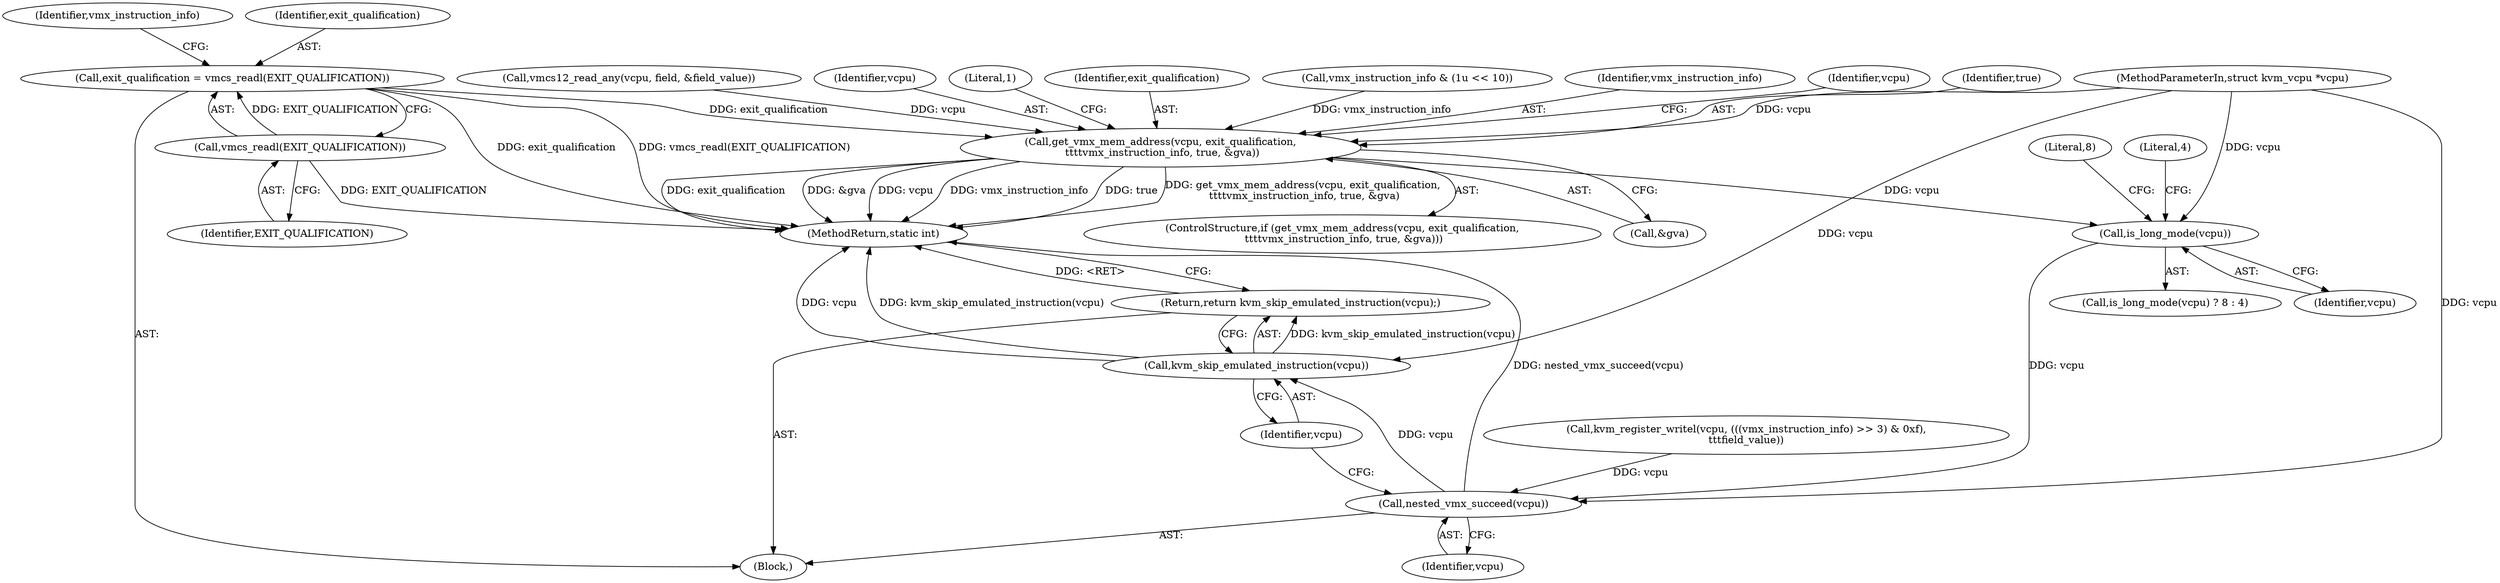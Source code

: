 digraph "0_linux_727ba748e110b4de50d142edca9d6a9b7e6111d8_1@API" {
"1000110" [label="(Call,exit_qualification = vmcs_readl(EXIT_QUALIFICATION))"];
"1000112" [label="(Call,vmcs_readl(EXIT_QUALIFICATION))"];
"1000178" [label="(Call,get_vmx_mem_address(vcpu, exit_qualification,\n \t\t\t\tvmx_instruction_info, true, &gva))"];
"1000198" [label="(Call,is_long_mode(vcpu))"];
"1000203" [label="(Call,nested_vmx_succeed(vcpu))"];
"1000206" [label="(Call,kvm_skip_emulated_instruction(vcpu))"];
"1000205" [label="(Return,return kvm_skip_emulated_instruction(vcpu);)"];
"1000186" [label="(Literal,1)"];
"1000180" [label="(Identifier,exit_qualification)"];
"1000161" [label="(Call,vmx_instruction_info & (1u << 10))"];
"1000116" [label="(Identifier,vmx_instruction_info)"];
"1000208" [label="(MethodReturn,static int)"];
"1000105" [label="(MethodParameterIn,struct kvm_vcpu *vcpu)"];
"1000181" [label="(Identifier,vmx_instruction_info)"];
"1000205" [label="(Return,return kvm_skip_emulated_instruction(vcpu);)"];
"1000206" [label="(Call,kvm_skip_emulated_instruction(vcpu))"];
"1000191" [label="(Identifier,vcpu)"];
"1000177" [label="(ControlStructure,if (get_vmx_mem_address(vcpu, exit_qualification,\n \t\t\t\tvmx_instruction_info, true, &gva)))"];
"1000183" [label="(Call,&gva)"];
"1000110" [label="(Call,exit_qualification = vmcs_readl(EXIT_QUALIFICATION))"];
"1000111" [label="(Identifier,exit_qualification)"];
"1000112" [label="(Call,vmcs_readl(EXIT_QUALIFICATION))"];
"1000204" [label="(Identifier,vcpu)"];
"1000203" [label="(Call,nested_vmx_succeed(vcpu))"];
"1000200" [label="(Literal,8)"];
"1000182" [label="(Identifier,true)"];
"1000197" [label="(Call,is_long_mode(vcpu) ? 8 : 4)"];
"1000207" [label="(Identifier,vcpu)"];
"1000167" [label="(Call,kvm_register_writel(vcpu, (((vmx_instruction_info) >> 3) & 0xf),\n\t\t\tfield_value))"];
"1000198" [label="(Call,is_long_mode(vcpu))"];
"1000147" [label="(Call,vmcs12_read_any(vcpu, field, &field_value))"];
"1000179" [label="(Identifier,vcpu)"];
"1000113" [label="(Identifier,EXIT_QUALIFICATION)"];
"1000178" [label="(Call,get_vmx_mem_address(vcpu, exit_qualification,\n \t\t\t\tvmx_instruction_info, true, &gva))"];
"1000199" [label="(Identifier,vcpu)"];
"1000106" [label="(Block,)"];
"1000201" [label="(Literal,4)"];
"1000110" -> "1000106"  [label="AST: "];
"1000110" -> "1000112"  [label="CFG: "];
"1000111" -> "1000110"  [label="AST: "];
"1000112" -> "1000110"  [label="AST: "];
"1000116" -> "1000110"  [label="CFG: "];
"1000110" -> "1000208"  [label="DDG: vmcs_readl(EXIT_QUALIFICATION)"];
"1000110" -> "1000208"  [label="DDG: exit_qualification"];
"1000112" -> "1000110"  [label="DDG: EXIT_QUALIFICATION"];
"1000110" -> "1000178"  [label="DDG: exit_qualification"];
"1000112" -> "1000113"  [label="CFG: "];
"1000113" -> "1000112"  [label="AST: "];
"1000112" -> "1000208"  [label="DDG: EXIT_QUALIFICATION"];
"1000178" -> "1000177"  [label="AST: "];
"1000178" -> "1000183"  [label="CFG: "];
"1000179" -> "1000178"  [label="AST: "];
"1000180" -> "1000178"  [label="AST: "];
"1000181" -> "1000178"  [label="AST: "];
"1000182" -> "1000178"  [label="AST: "];
"1000183" -> "1000178"  [label="AST: "];
"1000186" -> "1000178"  [label="CFG: "];
"1000191" -> "1000178"  [label="CFG: "];
"1000178" -> "1000208"  [label="DDG: vcpu"];
"1000178" -> "1000208"  [label="DDG: vmx_instruction_info"];
"1000178" -> "1000208"  [label="DDG: true"];
"1000178" -> "1000208"  [label="DDG: get_vmx_mem_address(vcpu, exit_qualification,\n \t\t\t\tvmx_instruction_info, true, &gva)"];
"1000178" -> "1000208"  [label="DDG: exit_qualification"];
"1000178" -> "1000208"  [label="DDG: &gva"];
"1000147" -> "1000178"  [label="DDG: vcpu"];
"1000105" -> "1000178"  [label="DDG: vcpu"];
"1000161" -> "1000178"  [label="DDG: vmx_instruction_info"];
"1000178" -> "1000198"  [label="DDG: vcpu"];
"1000198" -> "1000197"  [label="AST: "];
"1000198" -> "1000199"  [label="CFG: "];
"1000199" -> "1000198"  [label="AST: "];
"1000200" -> "1000198"  [label="CFG: "];
"1000201" -> "1000198"  [label="CFG: "];
"1000105" -> "1000198"  [label="DDG: vcpu"];
"1000198" -> "1000203"  [label="DDG: vcpu"];
"1000203" -> "1000106"  [label="AST: "];
"1000203" -> "1000204"  [label="CFG: "];
"1000204" -> "1000203"  [label="AST: "];
"1000207" -> "1000203"  [label="CFG: "];
"1000203" -> "1000208"  [label="DDG: nested_vmx_succeed(vcpu)"];
"1000167" -> "1000203"  [label="DDG: vcpu"];
"1000105" -> "1000203"  [label="DDG: vcpu"];
"1000203" -> "1000206"  [label="DDG: vcpu"];
"1000206" -> "1000205"  [label="AST: "];
"1000206" -> "1000207"  [label="CFG: "];
"1000207" -> "1000206"  [label="AST: "];
"1000205" -> "1000206"  [label="CFG: "];
"1000206" -> "1000208"  [label="DDG: vcpu"];
"1000206" -> "1000208"  [label="DDG: kvm_skip_emulated_instruction(vcpu)"];
"1000206" -> "1000205"  [label="DDG: kvm_skip_emulated_instruction(vcpu)"];
"1000105" -> "1000206"  [label="DDG: vcpu"];
"1000205" -> "1000106"  [label="AST: "];
"1000208" -> "1000205"  [label="CFG: "];
"1000205" -> "1000208"  [label="DDG: <RET>"];
}

